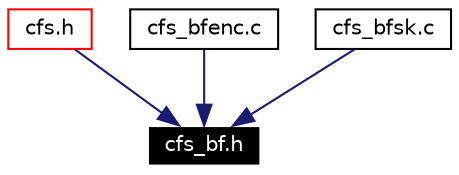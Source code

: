 digraph G
{
  edge [fontname="Helvetica",fontsize=10,labelfontname="Helvetica",labelfontsize=10];
  node [fontname="Helvetica",fontsize=10,shape=record];
  Node103 [label="cfs_bf.h",height=0.2,width=0.4,color="white", fillcolor="black", style="filled" fontcolor="white"];
  Node104 -> Node103 [color="midnightblue",fontsize=10,style="solid",fontname="Helvetica"];
  Node104 [label="cfs.h",height=0.2,width=0.4,color="red",URL="$cfs_8h.html"];
  Node118 -> Node103 [color="midnightblue",fontsize=10,style="solid",fontname="Helvetica"];
  Node118 [label="cfs_bfenc.c",height=0.2,width=0.4,color="black",URL="$cfs__bfenc_8c.html"];
  Node119 -> Node103 [color="midnightblue",fontsize=10,style="solid",fontname="Helvetica"];
  Node119 [label="cfs_bfsk.c",height=0.2,width=0.4,color="black",URL="$cfs__bfsk_8c.html"];
}
